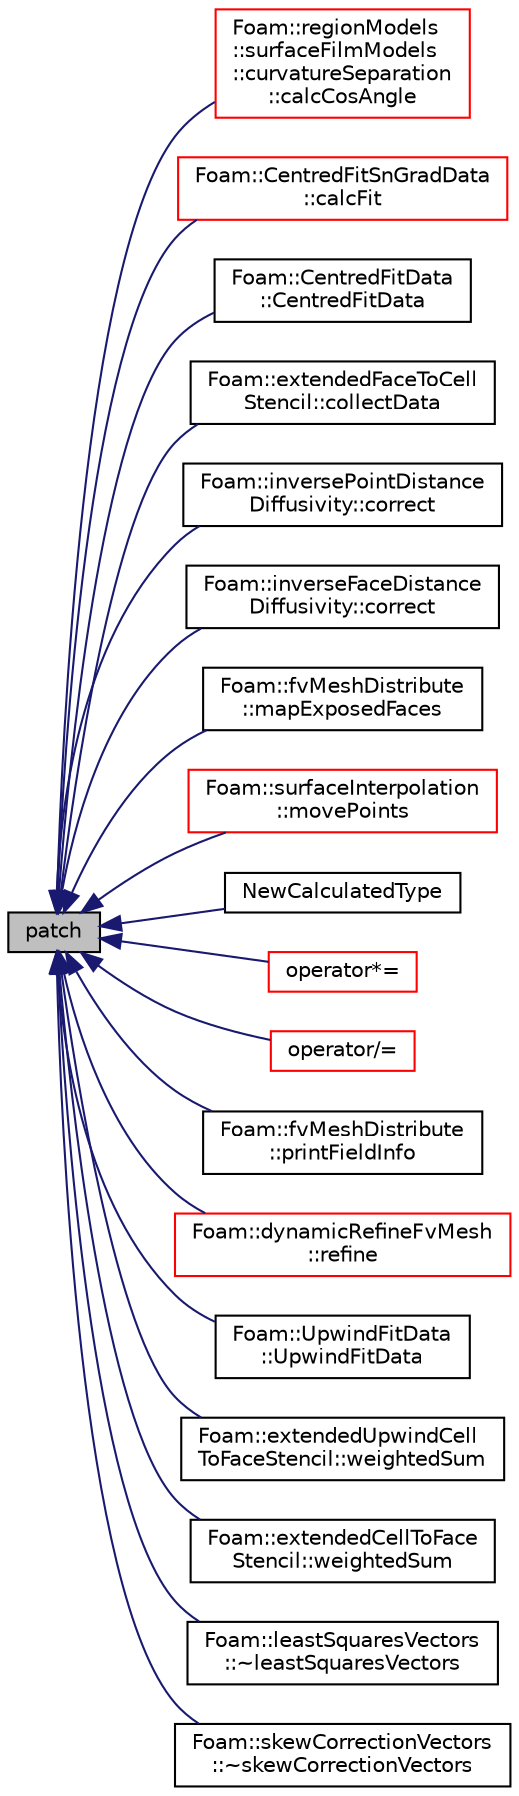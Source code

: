digraph "patch"
{
  bgcolor="transparent";
  edge [fontname="Helvetica",fontsize="10",labelfontname="Helvetica",labelfontsize="10"];
  node [fontname="Helvetica",fontsize="10",shape=record];
  rankdir="LR";
  Node1 [label="patch",height=0.2,width=0.4,color="black", fillcolor="grey75", style="filled", fontcolor="black"];
  Node1 -> Node2 [dir="back",color="midnightblue",fontsize="10",style="solid",fontname="Helvetica"];
  Node2 [label="Foam::regionModels\l::surfaceFilmModels\l::curvatureSeparation\l::calcCosAngle",height=0.2,width=0.4,color="red",URL="$a00448.html#a1d6b5a28655335fe9dcdeafcf44d0056",tooltip="Calculate the cosine of the angle between gravity vector and. "];
  Node1 -> Node3 [dir="back",color="midnightblue",fontsize="10",style="solid",fontname="Helvetica"];
  Node3 [label="Foam::CentredFitSnGradData\l::calcFit",height=0.2,width=0.4,color="red",URL="$a00251.html#a84a3ebdcaaaad35b99dce0ecc7413d2d"];
  Node1 -> Node4 [dir="back",color="midnightblue",fontsize="10",style="solid",fontname="Helvetica"];
  Node4 [label="Foam::CentredFitData\l::CentredFitData",height=0.2,width=0.4,color="black",URL="$a00249.html#a1b17e352fd95535726ddfb6e8bf0fdd5",tooltip="Construct from components. "];
  Node1 -> Node5 [dir="back",color="midnightblue",fontsize="10",style="solid",fontname="Helvetica"];
  Node5 [label="Foam::extendedFaceToCell\lStencil::collectData",height=0.2,width=0.4,color="black",URL="$a00707.html#af89fae9c506ce31a183eb913a1446065"];
  Node1 -> Node6 [dir="back",color="midnightblue",fontsize="10",style="solid",fontname="Helvetica"];
  Node6 [label="Foam::inversePointDistance\lDiffusivity::correct",height=0.2,width=0.4,color="black",URL="$a01189.html#a3ae44b28050c3aa494c1d8e18cf618c1",tooltip="Correct the motion diffusivity. "];
  Node1 -> Node7 [dir="back",color="midnightblue",fontsize="10",style="solid",fontname="Helvetica"];
  Node7 [label="Foam::inverseFaceDistance\lDiffusivity::correct",height=0.2,width=0.4,color="black",URL="$a01188.html#a3ae44b28050c3aa494c1d8e18cf618c1",tooltip="Correct the motion diffusivity. "];
  Node1 -> Node8 [dir="back",color="midnightblue",fontsize="10",style="solid",fontname="Helvetica"];
  Node8 [label="Foam::fvMeshDistribute\l::mapExposedFaces",height=0.2,width=0.4,color="black",URL="$a00890.html#a301ed2275b965dcbf105d2c665b1ec37"];
  Node1 -> Node9 [dir="back",color="midnightblue",fontsize="10",style="solid",fontname="Helvetica"];
  Node9 [label="Foam::surfaceInterpolation\l::movePoints",height=0.2,width=0.4,color="red",URL="$a02569.html#a049fe0a86e2c86b4c0bb5fe02583bea4",tooltip="Do what is neccessary if the mesh has moved. "];
  Node1 -> Node10 [dir="back",color="midnightblue",fontsize="10",style="solid",fontname="Helvetica"];
  Node10 [label="NewCalculatedType",height=0.2,width=0.4,color="black",URL="$a00906.html#a73eefd163ec12fc2d8e02008f987a575"];
  Node1 -> Node11 [dir="back",color="midnightblue",fontsize="10",style="solid",fontname="Helvetica"];
  Node11 [label="operator*=",height=0.2,width=0.4,color="red",URL="$a00906.html#af02e8ea066fad79587522f2292cdf1bc"];
  Node1 -> Node12 [dir="back",color="midnightblue",fontsize="10",style="solid",fontname="Helvetica"];
  Node12 [label="operator/=",height=0.2,width=0.4,color="red",URL="$a00906.html#ab48562ec0316ad4224410a9faa90b98c"];
  Node1 -> Node13 [dir="back",color="midnightblue",fontsize="10",style="solid",fontname="Helvetica"];
  Node13 [label="Foam::fvMeshDistribute\l::printFieldInfo",height=0.2,width=0.4,color="black",URL="$a00890.html#ac01a969a7e9466cbdca2475c4c0bd9c2",tooltip="Print some field info. "];
  Node1 -> Node14 [dir="back",color="midnightblue",fontsize="10",style="solid",fontname="Helvetica"];
  Node14 [label="Foam::dynamicRefineFvMesh\l::refine",height=0.2,width=0.4,color="red",URL="$a00612.html#a4cc059364e8fc86931758f25f0503d7e",tooltip="Refine cells. Update mesh and fields. "];
  Node1 -> Node15 [dir="back",color="midnightblue",fontsize="10",style="solid",fontname="Helvetica"];
  Node15 [label="Foam::UpwindFitData\l::UpwindFitData",height=0.2,width=0.4,color="black",URL="$a02884.html#aec92bbdbd47e55d9bb09831be4b86a7c",tooltip="Construct from components. "];
  Node1 -> Node16 [dir="back",color="midnightblue",fontsize="10",style="solid",fontname="Helvetica"];
  Node16 [label="Foam::extendedUpwindCell\lToFaceStencil::weightedSum",height=0.2,width=0.4,color="black",URL="$a00710.html#a7186862621d229e8b78af0f65e1f15a2"];
  Node1 -> Node17 [dir="back",color="midnightblue",fontsize="10",style="solid",fontname="Helvetica"];
  Node17 [label="Foam::extendedCellToFace\lStencil::weightedSum",height=0.2,width=0.4,color="black",URL="$a00701.html#ac728c370e1fdab24cf11da1234fae701"];
  Node1 -> Node18 [dir="back",color="midnightblue",fontsize="10",style="solid",fontname="Helvetica"];
  Node18 [label="Foam::leastSquaresVectors\l::~leastSquaresVectors",height=0.2,width=0.4,color="black",URL="$a01317.html#a174123ef1199fb59e95687bd040ab465",tooltip="Destructor. "];
  Node1 -> Node19 [dir="back",color="midnightblue",fontsize="10",style="solid",fontname="Helvetica"];
  Node19 [label="Foam::skewCorrectionVectors\l::~skewCorrectionVectors",height=0.2,width=0.4,color="black",URL="$a02410.html#a16c9b82f5dcc80a9c175094d7c5e1020",tooltip="Destructor. "];
}
